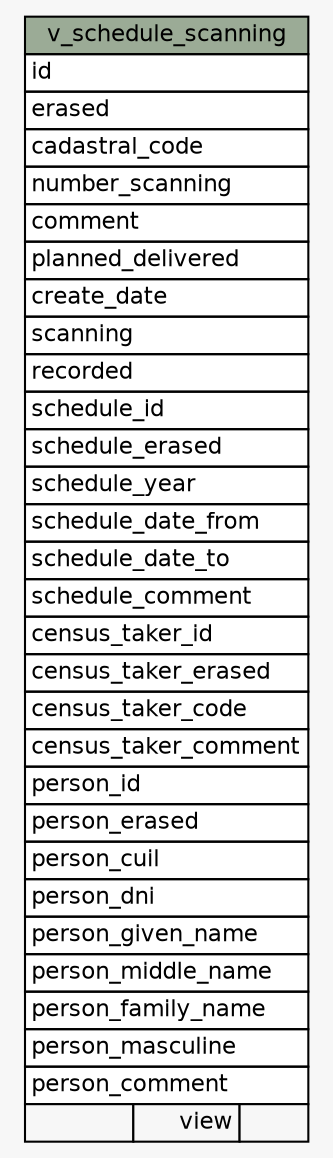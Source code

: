 // dot 2.38.0 on Linux 4.10.0-32-generic
digraph "v_schedule_scanning" {
  graph [
    rankdir="RL"
    bgcolor="#f7f7f7"
  ];
  node [
    fontname="Helvetica"
    fontsize="11"
    shape="plaintext"
  ];
  edge [
    arrowsize="0.8"
  ];
  "v_schedule_scanning" [
    label=<
    <TABLE BORDER="0" CELLBORDER="1" CELLSPACING="0" BGCOLOR="#ffffff">
      <TR><TD PORT="v_schedule_scanning.heading" COLSPAN="3" BGCOLOR="#9bab96" ALIGN="CENTER">v_schedule_scanning</TD></TR>
      <TR><TD PORT="id" COLSPAN="3" ALIGN="LEFT">id</TD></TR>
      <TR><TD PORT="erased" COLSPAN="3" ALIGN="LEFT">erased</TD></TR>
      <TR><TD PORT="cadastral_code" COLSPAN="3" ALIGN="LEFT">cadastral_code</TD></TR>
      <TR><TD PORT="number_scanning" COLSPAN="3" ALIGN="LEFT">number_scanning</TD></TR>
      <TR><TD PORT="comment" COLSPAN="3" ALIGN="LEFT">comment</TD></TR>
      <TR><TD PORT="planned_delivered" COLSPAN="3" ALIGN="LEFT">planned_delivered</TD></TR>
      <TR><TD PORT="create_date" COLSPAN="3" ALIGN="LEFT">create_date</TD></TR>
      <TR><TD PORT="scanning" COLSPAN="3" ALIGN="LEFT">scanning</TD></TR>
      <TR><TD PORT="recorded" COLSPAN="3" ALIGN="LEFT">recorded</TD></TR>
      <TR><TD PORT="schedule_id" COLSPAN="3" ALIGN="LEFT">schedule_id</TD></TR>
      <TR><TD PORT="schedule_erased" COLSPAN="3" ALIGN="LEFT">schedule_erased</TD></TR>
      <TR><TD PORT="schedule_year" COLSPAN="3" ALIGN="LEFT">schedule_year</TD></TR>
      <TR><TD PORT="schedule_date_from" COLSPAN="3" ALIGN="LEFT">schedule_date_from</TD></TR>
      <TR><TD PORT="schedule_date_to" COLSPAN="3" ALIGN="LEFT">schedule_date_to</TD></TR>
      <TR><TD PORT="schedule_comment" COLSPAN="3" ALIGN="LEFT">schedule_comment</TD></TR>
      <TR><TD PORT="census_taker_id" COLSPAN="3" ALIGN="LEFT">census_taker_id</TD></TR>
      <TR><TD PORT="census_taker_erased" COLSPAN="3" ALIGN="LEFT">census_taker_erased</TD></TR>
      <TR><TD PORT="census_taker_code" COLSPAN="3" ALIGN="LEFT">census_taker_code</TD></TR>
      <TR><TD PORT="census_taker_comment" COLSPAN="3" ALIGN="LEFT">census_taker_comment</TD></TR>
      <TR><TD PORT="person_id" COLSPAN="3" ALIGN="LEFT">person_id</TD></TR>
      <TR><TD PORT="person_erased" COLSPAN="3" ALIGN="LEFT">person_erased</TD></TR>
      <TR><TD PORT="person_cuil" COLSPAN="3" ALIGN="LEFT">person_cuil</TD></TR>
      <TR><TD PORT="person_dni" COLSPAN="3" ALIGN="LEFT">person_dni</TD></TR>
      <TR><TD PORT="person_given_name" COLSPAN="3" ALIGN="LEFT">person_given_name</TD></TR>
      <TR><TD PORT="person_middle_name" COLSPAN="3" ALIGN="LEFT">person_middle_name</TD></TR>
      <TR><TD PORT="person_family_name" COLSPAN="3" ALIGN="LEFT">person_family_name</TD></TR>
      <TR><TD PORT="person_masculine" COLSPAN="3" ALIGN="LEFT">person_masculine</TD></TR>
      <TR><TD PORT="person_comment" COLSPAN="3" ALIGN="LEFT">person_comment</TD></TR>
      <TR><TD ALIGN="LEFT" BGCOLOR="#f7f7f7">  </TD><TD ALIGN="RIGHT" BGCOLOR="#f7f7f7">view</TD><TD ALIGN="RIGHT" BGCOLOR="#f7f7f7">  </TD></TR>
    </TABLE>>
    URL="tables/v_schedule_scanning.html#"
    tooltip="v_schedule_scanning"
  ];
}
